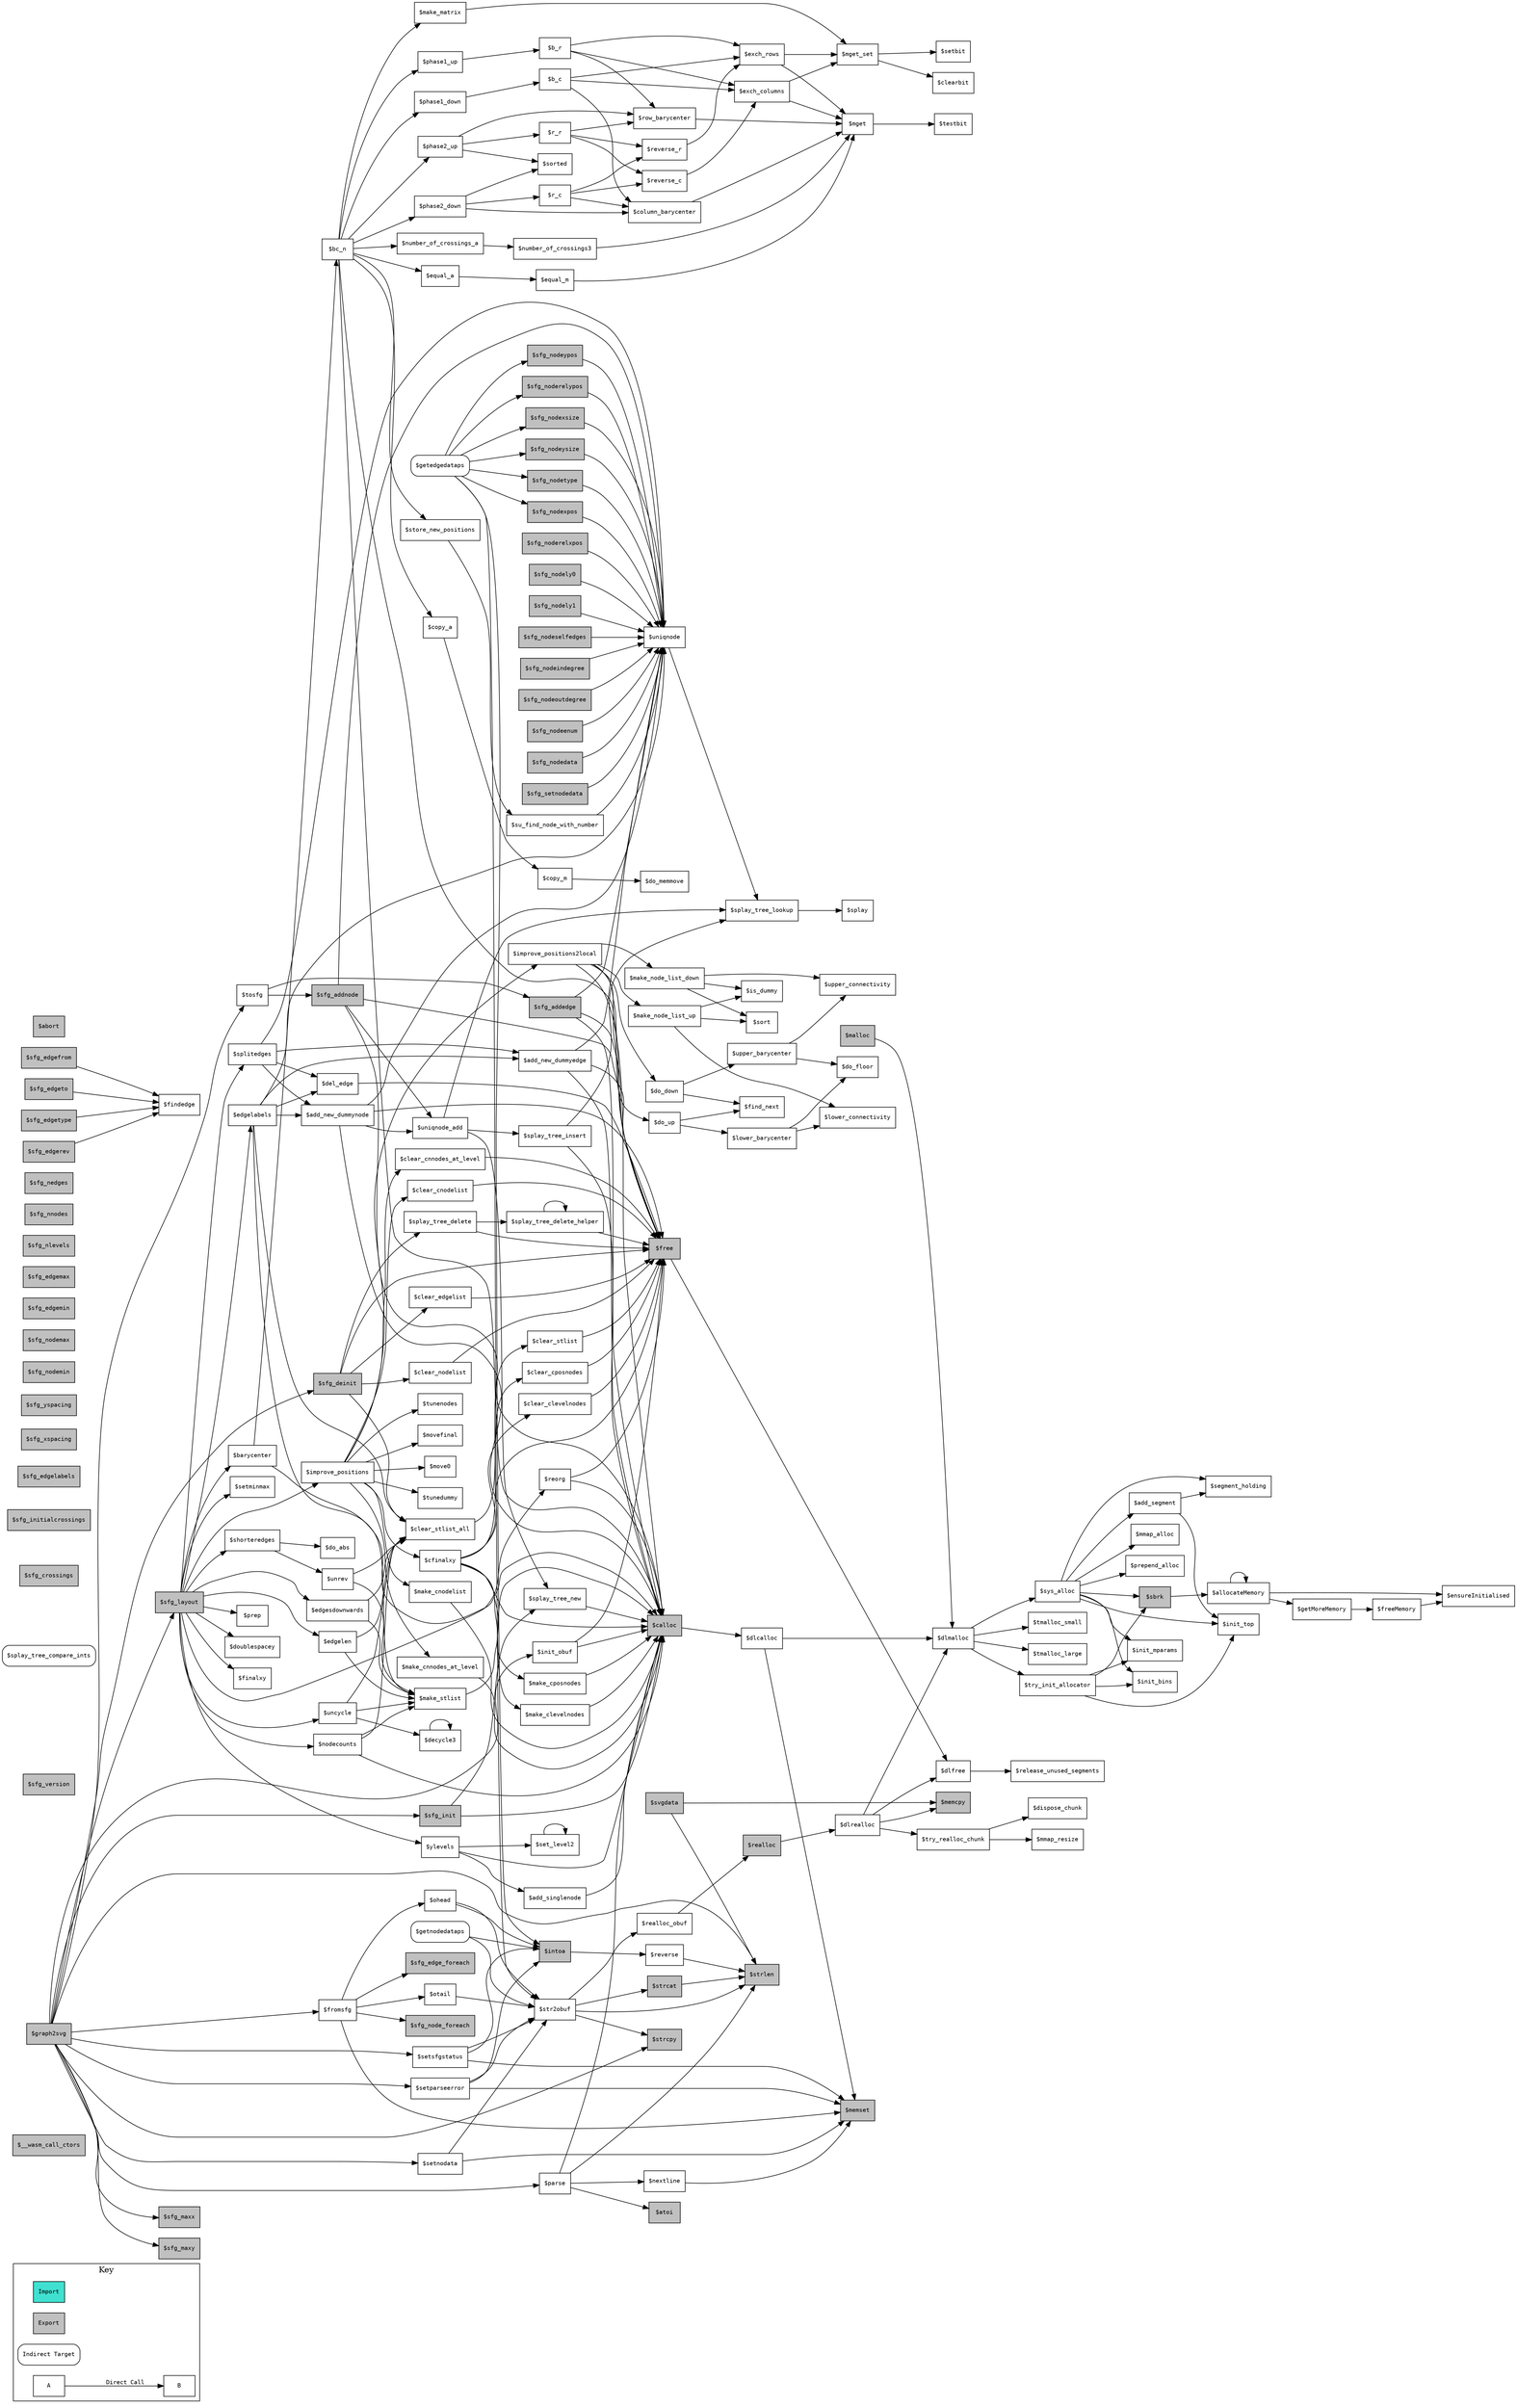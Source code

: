 /* generated with binaryen tools
wasm-opt --print-call-graph graph2svg.wasm
*/
digraph call {
  rankdir = LR;
  subgraph cluster_key {
    node [shape=box, fontname=courier, fontsize=10];
    edge [fontname=courier, fontsize=10];
    label = "Key";
    "Import" [style="filled", fillcolor="turquoise"];
    "Export" [style="filled", fillcolor="gray"];
    "Indirect Target" [style="filled, rounded", fillcolor="white"];
    "A" -> "B" [style="filled, rounded", label = "Direct Call"];
  }

  node [shape=box, fontname=courier, fontsize=10];
  "$__wasm_call_ctors" [style="filled", fillcolor="white"];
  "$graph2svg" [style="filled", fillcolor="white"];
  "$init_obuf" [style="filled", fillcolor="white"];
  "$parse" [style="filled", fillcolor="white"];
  "$setparseerror" [style="filled", fillcolor="white"];
  "$setnodata" [style="filled", fillcolor="white"];
  "$setsfgstatus" [style="filled", fillcolor="white"];
  "$tosfg" [style="filled", fillcolor="white"];
  "$fromsfg" [style="filled", fillcolor="white"];
  "$nextline" [style="filled", fillcolor="white"];
  "$str2obuf" [style="filled", fillcolor="white"];
  "$getnodedataps" [style="filled", fillcolor="white"];
  "$ohead" [style="filled", fillcolor="white"];
  "$getedgedataps" [style="filled", fillcolor="white"];
  "$otail" [style="filled", fillcolor="white"];
  "$svgdata" [style="filled", fillcolor="white"];
  "$realloc_obuf" [style="filled", fillcolor="white"];
  "$strlen" [style="filled", fillcolor="white"];
  "$strcpy" [style="filled", fillcolor="white"];
  "$strcat" [style="filled", fillcolor="white"];
  "$memset" [style="filled", fillcolor="white"];
  "$memcpy" [style="filled", fillcolor="white"];
  "$intoa" [style="filled", fillcolor="white"];
  "$reverse" [style="filled", fillcolor="white"];
  "$atoi" [style="filled", fillcolor="white"];
  "$sfg_version" [style="filled", fillcolor="white"];
  "$sfg_init" [style="filled", fillcolor="white"];
  "$splay_tree_compare_ints" [style="filled", fillcolor="white"];
  "$splay_tree_new" [style="filled", fillcolor="white"];
  "$sfg_deinit" [style="filled", fillcolor="white"];
  "$clear_stlist_all" [style="filled", fillcolor="white"];
  "$clear_edgelist" [style="filled", fillcolor="white"];
  "$clear_nodelist" [style="filled", fillcolor="white"];
  "$splay_tree_delete" [style="filled", fillcolor="white"];
  "$clear_stlist" [style="filled", fillcolor="white"];
  "$splay_tree_delete_helper" [style="filled", fillcolor="white"];
  "$sfg_addnode" [style="filled", fillcolor="white"];
  "$uniqnode" [style="filled", fillcolor="white"];
  "$uniqnode_add" [style="filled", fillcolor="white"];
  "$splay_tree_lookup" [style="filled", fillcolor="white"];
  "$splay_tree_insert" [style="filled", fillcolor="white"];
  "$sfg_addedge" [style="filled", fillcolor="white"];
  "$sfg_layout" [style="filled", fillcolor="white"];
  "$prep" [style="filled", fillcolor="white"];
  "$reorg" [style="filled", fillcolor="white"];
  "$uncycle" [style="filled", fillcolor="white"];
  "$ylevels" [style="filled", fillcolor="white"];
  "$shorteredges" [style="filled", fillcolor="white"];
  "$edgesdownwards" [style="filled", fillcolor="white"];
  "$edgelen" [style="filled", fillcolor="white"];
  "$doublespacey" [style="filled", fillcolor="white"];
  "$edgelabels" [style="filled", fillcolor="white"];
  "$splitedges" [style="filled", fillcolor="white"];
  "$nodecounts" [style="filled", fillcolor="white"];
  "$barycenter" [style="filled", fillcolor="white"];
  "$improve_positions" [style="filled", fillcolor="white"];
  "$finalxy" [style="filled", fillcolor="white"];
  "$setminmax" [style="filled", fillcolor="white"];
  "$make_stlist" [style="filled", fillcolor="white"];
  "$decycle3" [style="filled", fillcolor="white"];
  "$add_singlenode" [style="filled", fillcolor="white"];
  "$set_level2" [style="filled", fillcolor="white"];
  "$unrev" [style="filled", fillcolor="white"];
  "$do_abs" [style="filled", fillcolor="white"];
  "$add_new_dummynode" [style="filled", fillcolor="white"];
  "$add_new_dummyedge" [style="filled", fillcolor="white"];
  "$del_edge" [style="filled", fillcolor="white"];
  "$bc_n" [style="filled", fillcolor="white"];
  "$make_cnodelist" [style="filled", fillcolor="white"];
  "$make_cnnodes_at_level" [style="filled", fillcolor="white"];
  "$improve_positions2local" [style="filled", fillcolor="white"];
  "$move0" [style="filled", fillcolor="white"];
  "$cfinalxy" [style="filled", fillcolor="white"];
  "$tunedummy" [style="filled", fillcolor="white"];
  "$tunenodes" [style="filled", fillcolor="white"];
  "$movefinal" [style="filled", fillcolor="white"];
  "$clear_cnnodes_at_level" [style="filled", fillcolor="white"];
  "$clear_cnodelist" [style="filled", fillcolor="white"];
  "$sfg_crossings" [style="filled", fillcolor="white"];
  "$sfg_initialcrossings" [style="filled", fillcolor="white"];
  "$sfg_edgelabels" [style="filled", fillcolor="white"];
  "$sfg_nodexpos" [style="filled", fillcolor="white"];
  "$sfg_nodeypos" [style="filled", fillcolor="white"];
  "$sfg_noderelxpos" [style="filled", fillcolor="white"];
  "$sfg_noderelypos" [style="filled", fillcolor="white"];
  "$sfg_nodely0" [style="filled", fillcolor="white"];
  "$sfg_nodely1" [style="filled", fillcolor="white"];
  "$sfg_nodexsize" [style="filled", fillcolor="white"];
  "$sfg_nodeysize" [style="filled", fillcolor="white"];
  "$sfg_xspacing" [style="filled", fillcolor="white"];
  "$sfg_yspacing" [style="filled", fillcolor="white"];
  "$sfg_maxx" [style="filled", fillcolor="white"];
  "$sfg_maxy" [style="filled", fillcolor="white"];
  "$sfg_nodemin" [style="filled", fillcolor="white"];
  "$sfg_nodemax" [style="filled", fillcolor="white"];
  "$sfg_edgemin" [style="filled", fillcolor="white"];
  "$sfg_edgemax" [style="filled", fillcolor="white"];
  "$sfg_nlevels" [style="filled", fillcolor="white"];
  "$sfg_nnodes" [style="filled", fillcolor="white"];
  "$sfg_nedges" [style="filled", fillcolor="white"];
  "$sfg_nodetype" [style="filled", fillcolor="white"];
  "$sfg_nodeselfedges" [style="filled", fillcolor="white"];
  "$sfg_nodeindegree" [style="filled", fillcolor="white"];
  "$sfg_nodeoutdegree" [style="filled", fillcolor="white"];
  "$sfg_nodeenum" [style="filled", fillcolor="white"];
  "$sfg_nodedata" [style="filled", fillcolor="white"];
  "$sfg_setnodedata" [style="filled", fillcolor="white"];
  "$sfg_node_foreach" [style="filled", fillcolor="white"];
  "$sfg_edgefrom" [style="filled", fillcolor="white"];
  "$findedge" [style="filled", fillcolor="white"];
  "$sfg_edgeto" [style="filled", fillcolor="white"];
  "$sfg_edgetype" [style="filled", fillcolor="white"];
  "$sfg_edgerev" [style="filled", fillcolor="white"];
  "$sfg_edge_foreach" [style="filled", fillcolor="white"];
  "$splay" [style="filled", fillcolor="white"];
  "$make_matrix" [style="filled", fillcolor="white"];
  "$copy_a" [style="filled", fillcolor="white"];
  "$number_of_crossings_a" [style="filled", fillcolor="white"];
  "$phase1_down" [style="filled", fillcolor="white"];
  "$phase1_up" [style="filled", fillcolor="white"];
  "$equal_a" [style="filled", fillcolor="white"];
  "$phase2_down" [style="filled", fillcolor="white"];
  "$phase2_up" [style="filled", fillcolor="white"];
  "$store_new_positions" [style="filled", fillcolor="white"];
  "$mget_set" [style="filled", fillcolor="white"];
  "$copy_m" [style="filled", fillcolor="white"];
  "$number_of_crossings3" [style="filled", fillcolor="white"];
  "$b_c" [style="filled", fillcolor="white"];
  "$b_r" [style="filled", fillcolor="white"];
  "$equal_m" [style="filled", fillcolor="white"];
  "$column_barycenter" [style="filled", fillcolor="white"];
  "$sorted" [style="filled", fillcolor="white"];
  "$r_c" [style="filled", fillcolor="white"];
  "$row_barycenter" [style="filled", fillcolor="white"];
  "$r_r" [style="filled", fillcolor="white"];
  "$su_find_node_with_number" [style="filled", fillcolor="white"];
  "$setbit" [style="filled", fillcolor="white"];
  "$clearbit" [style="filled", fillcolor="white"];
  "$do_memmove" [style="filled", fillcolor="white"];
  "$mget" [style="filled", fillcolor="white"];
  "$testbit" [style="filled", fillcolor="white"];
  "$exch_columns" [style="filled", fillcolor="white"];
  "$exch_rows" [style="filled", fillcolor="white"];
  "$reverse_c" [style="filled", fillcolor="white"];
  "$reverse_r" [style="filled", fillcolor="white"];
  "$make_node_list_down" [style="filled", fillcolor="white"];
  "$do_down" [style="filled", fillcolor="white"];
  "$make_node_list_up" [style="filled", fillcolor="white"];
  "$do_up" [style="filled", fillcolor="white"];
  "$make_cposnodes" [style="filled", fillcolor="white"];
  "$clear_cposnodes" [style="filled", fillcolor="white"];
  "$make_clevelnodes" [style="filled", fillcolor="white"];
  "$clear_clevelnodes" [style="filled", fillcolor="white"];
  "$is_dummy" [style="filled", fillcolor="white"];
  "$upper_connectivity" [style="filled", fillcolor="white"];
  "$sort" [style="filled", fillcolor="white"];
  "$find_next" [style="filled", fillcolor="white"];
  "$upper_barycenter" [style="filled", fillcolor="white"];
  "$lower_connectivity" [style="filled", fillcolor="white"];
  "$lower_barycenter" [style="filled", fillcolor="white"];
  "$do_floor" [style="filled", fillcolor="white"];
  "$abort" [style="filled", fillcolor="white"];
  "$allocateMemory" [style="filled", fillcolor="white"];
  "$ensureInitialised" [style="filled", fillcolor="white"];
  "$getMoreMemory" [style="filled", fillcolor="white"];
  "$freeMemory" [style="filled", fillcolor="white"];
  "$sbrk" [style="filled", fillcolor="white"];
  "$malloc" [style="filled", fillcolor="white"];
  "$dlmalloc" [style="filled", fillcolor="white"];
  "$try_init_allocator" [style="filled", fillcolor="white"];
  "$tmalloc_small" [style="filled", fillcolor="white"];
  "$tmalloc_large" [style="filled", fillcolor="white"];
  "$sys_alloc" [style="filled", fillcolor="white"];
  "$free" [style="filled", fillcolor="white"];
  "$dlfree" [style="filled", fillcolor="white"];
  "$release_unused_segments" [style="filled", fillcolor="white"];
  "$calloc" [style="filled", fillcolor="white"];
  "$dlcalloc" [style="filled", fillcolor="white"];
  "$realloc" [style="filled", fillcolor="white"];
  "$dlrealloc" [style="filled", fillcolor="white"];
  "$try_realloc_chunk" [style="filled", fillcolor="white"];
  "$init_mparams" [style="filled", fillcolor="white"];
  "$init_bins" [style="filled", fillcolor="white"];
  "$init_top" [style="filled", fillcolor="white"];
  "$mmap_alloc" [style="filled", fillcolor="white"];
  "$segment_holding" [style="filled", fillcolor="white"];
  "$prepend_alloc" [style="filled", fillcolor="white"];
  "$add_segment" [style="filled", fillcolor="white"];
  "$mmap_resize" [style="filled", fillcolor="white"];
  "$dispose_chunk" [style="filled", fillcolor="white"];
  "$__wasm_call_ctors" [style="filled", fillcolor="gray"];
  "$graph2svg" [style="filled", fillcolor="gray"];
  "$strcpy" [style="filled", fillcolor="gray"];
  "$strlen" [style="filled", fillcolor="gray"];
  "$sfg_init" [style="filled", fillcolor="gray"];
  "$sfg_layout" [style="filled", fillcolor="gray"];
  "$sfg_maxx" [style="filled", fillcolor="gray"];
  "$sfg_maxy" [style="filled", fillcolor="gray"];
  "$sfg_deinit" [style="filled", fillcolor="gray"];
  "$free" [style="filled", fillcolor="gray"];
  "$calloc" [style="filled", fillcolor="gray"];
  "$atoi" [style="filled", fillcolor="gray"];
  "$memset" [style="filled", fillcolor="gray"];
  "$intoa" [style="filled", fillcolor="gray"];
  "$sfg_addnode" [style="filled", fillcolor="gray"];
  "$sfg_addedge" [style="filled", fillcolor="gray"];
  "$sfg_node_foreach" [style="filled", fillcolor="gray"];
  "$sfg_edge_foreach" [style="filled", fillcolor="gray"];
  "$svgdata" [style="filled", fillcolor="gray"];
  "$memcpy" [style="filled", fillcolor="gray"];
  "$strcat" [style="filled", fillcolor="gray"];
  "$realloc" [style="filled", fillcolor="gray"];
  "$sfg_nodetype" [style="filled", fillcolor="gray"];
  "$sfg_nodexpos" [style="filled", fillcolor="gray"];
  "$sfg_nodeypos" [style="filled", fillcolor="gray"];
  "$sfg_nodexsize" [style="filled", fillcolor="gray"];
  "$sfg_nodeysize" [style="filled", fillcolor="gray"];
  "$sfg_noderelypos" [style="filled", fillcolor="gray"];
  "$sfg_version" [style="filled", fillcolor="gray"];
  "$sfg_crossings" [style="filled", fillcolor="gray"];
  "$sfg_initialcrossings" [style="filled", fillcolor="gray"];
  "$sfg_edgelabels" [style="filled", fillcolor="gray"];
  "$sfg_noderelxpos" [style="filled", fillcolor="gray"];
  "$sfg_nodely0" [style="filled", fillcolor="gray"];
  "$sfg_nodely1" [style="filled", fillcolor="gray"];
  "$sfg_xspacing" [style="filled", fillcolor="gray"];
  "$sfg_yspacing" [style="filled", fillcolor="gray"];
  "$sfg_nodemin" [style="filled", fillcolor="gray"];
  "$sfg_nodemax" [style="filled", fillcolor="gray"];
  "$sfg_edgemin" [style="filled", fillcolor="gray"];
  "$sfg_edgemax" [style="filled", fillcolor="gray"];
  "$sfg_nlevels" [style="filled", fillcolor="gray"];
  "$sfg_nnodes" [style="filled", fillcolor="gray"];
  "$sfg_nedges" [style="filled", fillcolor="gray"];
  "$sfg_nodeselfedges" [style="filled", fillcolor="gray"];
  "$sfg_nodeindegree" [style="filled", fillcolor="gray"];
  "$sfg_nodeoutdegree" [style="filled", fillcolor="gray"];
  "$sfg_nodeenum" [style="filled", fillcolor="gray"];
  "$sfg_nodedata" [style="filled", fillcolor="gray"];
  "$sfg_setnodedata" [style="filled", fillcolor="gray"];
  "$sfg_edgefrom" [style="filled", fillcolor="gray"];
  "$sfg_edgeto" [style="filled", fillcolor="gray"];
  "$sfg_edgetype" [style="filled", fillcolor="gray"];
  "$sfg_edgerev" [style="filled", fillcolor="gray"];
  "$abort" [style="filled", fillcolor="gray"];
  "$sbrk" [style="filled", fillcolor="gray"];
  "$malloc" [style="filled", fillcolor="gray"];
  "$graph2svg" -> "$strcpy"; // call
  "$graph2svg" -> "$strlen"; // call
  "$graph2svg" -> "$init_obuf"; // call
  "$graph2svg" -> "$parse"; // call
  "$graph2svg" -> "$setparseerror"; // call
  "$graph2svg" -> "$setnodata"; // call
  "$graph2svg" -> "$sfg_init"; // call
  "$graph2svg" -> "$setsfgstatus"; // call
  "$graph2svg" -> "$tosfg"; // call
  "$graph2svg" -> "$sfg_layout"; // call
  "$graph2svg" -> "$sfg_maxx"; // call
  "$graph2svg" -> "$sfg_maxy"; // call
  "$graph2svg" -> "$fromsfg"; // call
  "$graph2svg" -> "$sfg_deinit"; // call
  "$init_obuf" -> "$free"; // call
  "$init_obuf" -> "$calloc"; // call
  "$parse" -> "$nextline"; // call
  "$parse" -> "$strlen"; // call
  "$parse" -> "$atoi"; // call
  "$parse" -> "$calloc"; // call
  "$setparseerror" -> "$memset"; // call
  "$setparseerror" -> "$str2obuf"; // call
  "$setparseerror" -> "$intoa"; // call
  "$setnodata" -> "$memset"; // call
  "$setnodata" -> "$str2obuf"; // call
  "$setsfgstatus" -> "$memset"; // call
  "$setsfgstatus" -> "$str2obuf"; // call
  "$setsfgstatus" -> "$intoa"; // call
  "$tosfg" -> "$sfg_addnode"; // call
  "$tosfg" -> "$sfg_addedge"; // call
  "$fromsfg" -> "$memset"; // call
  "$fromsfg" -> "$ohead"; // call
  "$fromsfg" -> "$sfg_node_foreach"; // call
  "$fromsfg" -> "$sfg_edge_foreach"; // call
  "$fromsfg" -> "$otail"; // call
  "$nextline" -> "$memset"; // call
  "$str2obuf" -> "$strlen"; // call
  "$str2obuf" -> "$realloc_obuf"; // call
  "$str2obuf" -> "$strcpy"; // call
  "$str2obuf" -> "$strcat"; // call
  "$getnodedataps" -> "$str2obuf"; // call
  "$getnodedataps" -> "$intoa"; // call
  "$ohead" -> "$str2obuf"; // call
  "$ohead" -> "$intoa"; // call
  "$getedgedataps" -> "$sfg_nodetype"; // call
  "$getedgedataps" -> "$sfg_nodexpos"; // call
  "$getedgedataps" -> "$sfg_nodeypos"; // call
  "$getedgedataps" -> "$sfg_nodexsize"; // call
  "$getedgedataps" -> "$sfg_nodeysize"; // call
  "$getedgedataps" -> "$sfg_noderelypos"; // call
  "$getedgedataps" -> "$str2obuf"; // call
  "$getedgedataps" -> "$intoa"; // call
  "$otail" -> "$str2obuf"; // call
  "$svgdata" -> "$strlen"; // call
  "$svgdata" -> "$memcpy"; // call
  "$realloc_obuf" -> "$realloc"; // call
  "$strcat" -> "$strlen"; // call
  "$intoa" -> "$reverse"; // call
  "$reverse" -> "$strlen"; // call
  "$sfg_init" -> "$calloc"; // call
  "$sfg_init" -> "$splay_tree_new"; // call
  "$splay_tree_new" -> "$calloc"; // call
  "$sfg_deinit" -> "$free"; // call
  "$sfg_deinit" -> "$clear_stlist_all"; // call
  "$sfg_deinit" -> "$clear_edgelist"; // call
  "$sfg_deinit" -> "$clear_nodelist"; // call
  "$sfg_deinit" -> "$splay_tree_delete"; // call
  "$clear_stlist_all" -> "$clear_stlist"; // call
  "$clear_edgelist" -> "$free"; // call
  "$clear_nodelist" -> "$free"; // call
  "$splay_tree_delete" -> "$splay_tree_delete_helper"; // call
  "$splay_tree_delete" -> "$free"; // call
  "$clear_stlist" -> "$free"; // call
  "$splay_tree_delete_helper" -> "$splay_tree_delete_helper"; // call
  "$splay_tree_delete_helper" -> "$free"; // call
  "$sfg_addnode" -> "$uniqnode"; // call
  "$sfg_addnode" -> "$calloc"; // call
  "$sfg_addnode" -> "$free"; // call
  "$sfg_addnode" -> "$uniqnode_add"; // call
  "$uniqnode" -> "$splay_tree_lookup"; // call
  "$uniqnode_add" -> "$splay_tree_new"; // call
  "$uniqnode_add" -> "$splay_tree_lookup"; // call
  "$uniqnode_add" -> "$splay_tree_insert"; // call
  "$splay_tree_lookup" -> "$splay"; // call
  "$splay_tree_insert" -> "$splay_tree_lookup"; // call
  "$splay_tree_insert" -> "$calloc"; // call
  "$sfg_addedge" -> "$uniqnode"; // call
  "$sfg_addedge" -> "$calloc"; // call
  "$sfg_addedge" -> "$free"; // call
  "$sfg_layout" -> "$prep"; // call
  "$sfg_layout" -> "$reorg"; // call
  "$sfg_layout" -> "$uncycle"; // call
  "$sfg_layout" -> "$ylevels"; // call
  "$sfg_layout" -> "$shorteredges"; // call
  "$sfg_layout" -> "$edgesdownwards"; // call
  "$sfg_layout" -> "$edgelen"; // call
  "$sfg_layout" -> "$doublespacey"; // call
  "$sfg_layout" -> "$edgelabels"; // call
  "$sfg_layout" -> "$splitedges"; // call
  "$sfg_layout" -> "$nodecounts"; // call
  "$sfg_layout" -> "$barycenter"; // call
  "$sfg_layout" -> "$improve_positions"; // call
  "$sfg_layout" -> "$finalxy"; // call
  "$sfg_layout" -> "$setminmax"; // call
  "$reorg" -> "$calloc"; // call
  "$reorg" -> "$free"; // call
  "$uncycle" -> "$clear_stlist_all"; // call
  "$uncycle" -> "$make_stlist"; // call
  "$uncycle" -> "$decycle3"; // call
  "$ylevels" -> "$add_singlenode"; // call
  "$ylevels" -> "$set_level2"; // call
  "$ylevels" -> "$calloc"; // call
  "$shorteredges" -> "$unrev"; // call
  "$shorteredges" -> "$do_abs"; // call
  "$edgesdownwards" -> "$clear_stlist_all"; // call
  "$edgesdownwards" -> "$make_stlist"; // call
  "$edgelen" -> "$clear_stlist_all"; // call
  "$edgelen" -> "$make_stlist"; // call
  "$edgelabels" -> "$add_new_dummynode"; // call
  "$edgelabels" -> "$uniqnode"; // call
  "$edgelabels" -> "$add_new_dummyedge"; // call
  "$edgelabels" -> "$del_edge"; // call
  "$edgelabels" -> "$clear_stlist_all"; // call
  "$edgelabels" -> "$make_stlist"; // call
  "$splitedges" -> "$add_new_dummynode"; // call
  "$splitedges" -> "$uniqnode"; // call
  "$splitedges" -> "$add_new_dummyedge"; // call
  "$splitedges" -> "$del_edge"; // call
  "$nodecounts" -> "$clear_stlist_all"; // call
  "$nodecounts" -> "$make_stlist"; // call
  "$nodecounts" -> "$calloc"; // call
  "$barycenter" -> "$calloc"; // call
  "$barycenter" -> "$bc_n"; // call
  "$improve_positions" -> "$make_cnodelist"; // call
  "$improve_positions" -> "$make_cnnodes_at_level"; // call
  "$improve_positions" -> "$improve_positions2local"; // call
  "$improve_positions" -> "$move0"; // call
  "$improve_positions" -> "$cfinalxy"; // call
  "$improve_positions" -> "$tunedummy"; // call
  "$improve_positions" -> "$tunenodes"; // call
  "$improve_positions" -> "$movefinal"; // call
  "$improve_positions" -> "$clear_cnnodes_at_level"; // call
  "$improve_positions" -> "$clear_cnodelist"; // call
  "$make_stlist" -> "$calloc"; // call
  "$decycle3" -> "$decycle3"; // call
  "$add_singlenode" -> "$calloc"; // call
  "$set_level2" -> "$set_level2"; // call
  "$unrev" -> "$clear_stlist_all"; // call
  "$unrev" -> "$make_stlist"; // call
  "$add_new_dummynode" -> "$uniqnode"; // call
  "$add_new_dummynode" -> "$calloc"; // call
  "$add_new_dummynode" -> "$uniqnode_add"; // call
  "$add_new_dummynode" -> "$free"; // call
  "$add_new_dummyedge" -> "$uniqnode"; // call
  "$add_new_dummyedge" -> "$calloc"; // call
  "$add_new_dummyedge" -> "$free"; // call
  "$del_edge" -> "$free"; // call
  "$bc_n" -> "$calloc"; // call
  "$bc_n" -> "$make_matrix"; // call
  "$bc_n" -> "$copy_a"; // call
  "$bc_n" -> "$number_of_crossings_a"; // call
  "$bc_n" -> "$phase1_down"; // call
  "$bc_n" -> "$phase1_up"; // call
  "$bc_n" -> "$equal_a"; // call
  "$bc_n" -> "$phase2_down"; // call
  "$bc_n" -> "$phase2_up"; // call
  "$bc_n" -> "$store_new_positions"; // call
  "$bc_n" -> "$free"; // call
  "$make_cnodelist" -> "$calloc"; // call
  "$make_cnnodes_at_level" -> "$calloc"; // call
  "$improve_positions2local" -> "$calloc"; // call
  "$improve_positions2local" -> "$make_node_list_down"; // call
  "$improve_positions2local" -> "$do_down"; // call
  "$improve_positions2local" -> "$free"; // call
  "$improve_positions2local" -> "$make_node_list_up"; // call
  "$improve_positions2local" -> "$do_up"; // call
  "$cfinalxy" -> "$make_cposnodes"; // call
  "$cfinalxy" -> "$clear_cposnodes"; // call
  "$cfinalxy" -> "$make_clevelnodes"; // call
  "$cfinalxy" -> "$calloc"; // call
  "$cfinalxy" -> "$clear_clevelnodes"; // call
  "$cfinalxy" -> "$free"; // call
  "$clear_cnnodes_at_level" -> "$free"; // call
  "$clear_cnodelist" -> "$free"; // call
  "$sfg_nodexpos" -> "$uniqnode"; // call
  "$sfg_nodeypos" -> "$uniqnode"; // call
  "$sfg_noderelxpos" -> "$uniqnode"; // call
  "$sfg_noderelypos" -> "$uniqnode"; // call
  "$sfg_nodely0" -> "$uniqnode"; // call
  "$sfg_nodely1" -> "$uniqnode"; // call
  "$sfg_nodexsize" -> "$uniqnode"; // call
  "$sfg_nodeysize" -> "$uniqnode"; // call
  "$sfg_nodetype" -> "$uniqnode"; // call
  "$sfg_nodeselfedges" -> "$uniqnode"; // call
  "$sfg_nodeindegree" -> "$uniqnode"; // call
  "$sfg_nodeoutdegree" -> "$uniqnode"; // call
  "$sfg_nodeenum" -> "$uniqnode"; // call
  "$sfg_nodedata" -> "$uniqnode"; // call
  "$sfg_setnodedata" -> "$uniqnode"; // call
  "$sfg_edgefrom" -> "$findedge"; // call
  "$sfg_edgeto" -> "$findedge"; // call
  "$sfg_edgetype" -> "$findedge"; // call
  "$sfg_edgerev" -> "$findedge"; // call
  "$make_matrix" -> "$mget_set"; // call
  "$copy_a" -> "$copy_m"; // call
  "$number_of_crossings_a" -> "$number_of_crossings3"; // call
  "$phase1_down" -> "$b_c"; // call
  "$phase1_up" -> "$b_r"; // call
  "$equal_a" -> "$equal_m"; // call
  "$phase2_down" -> "$column_barycenter"; // call
  "$phase2_down" -> "$sorted"; // call
  "$phase2_down" -> "$r_c"; // call
  "$phase2_up" -> "$row_barycenter"; // call
  "$phase2_up" -> "$sorted"; // call
  "$phase2_up" -> "$r_r"; // call
  "$store_new_positions" -> "$su_find_node_with_number"; // call
  "$mget_set" -> "$setbit"; // call
  "$mget_set" -> "$clearbit"; // call
  "$copy_m" -> "$do_memmove"; // call
  "$number_of_crossings3" -> "$mget"; // call
  "$b_c" -> "$column_barycenter"; // call
  "$b_c" -> "$exch_columns"; // call
  "$b_c" -> "$exch_rows"; // call
  "$b_r" -> "$row_barycenter"; // call
  "$b_r" -> "$exch_rows"; // call
  "$b_r" -> "$exch_columns"; // call
  "$equal_m" -> "$mget"; // call
  "$column_barycenter" -> "$mget"; // call
  "$r_c" -> "$column_barycenter"; // call
  "$r_c" -> "$reverse_c"; // call
  "$r_c" -> "$reverse_r"; // call
  "$row_barycenter" -> "$mget"; // call
  "$r_r" -> "$row_barycenter"; // call
  "$r_r" -> "$reverse_r"; // call
  "$r_r" -> "$reverse_c"; // call
  "$su_find_node_with_number" -> "$uniqnode"; // call
  "$mget" -> "$testbit"; // call
  "$exch_columns" -> "$mget"; // call
  "$exch_columns" -> "$mget_set"; // call
  "$exch_rows" -> "$mget"; // call
  "$exch_rows" -> "$mget_set"; // call
  "$reverse_c" -> "$exch_columns"; // call
  "$reverse_r" -> "$exch_rows"; // call
  "$make_node_list_down" -> "$is_dummy"; // call
  "$make_node_list_down" -> "$upper_connectivity"; // call
  "$make_node_list_down" -> "$sort"; // call
  "$do_down" -> "$find_next"; // call
  "$do_down" -> "$upper_barycenter"; // call
  "$make_node_list_up" -> "$is_dummy"; // call
  "$make_node_list_up" -> "$lower_connectivity"; // call
  "$make_node_list_up" -> "$sort"; // call
  "$do_up" -> "$find_next"; // call
  "$do_up" -> "$lower_barycenter"; // call
  "$make_cposnodes" -> "$calloc"; // call
  "$clear_cposnodes" -> "$free"; // call
  "$make_clevelnodes" -> "$calloc"; // call
  "$clear_clevelnodes" -> "$free"; // call
  "$upper_barycenter" -> "$upper_connectivity"; // call
  "$upper_barycenter" -> "$do_floor"; // call
  "$lower_barycenter" -> "$lower_connectivity"; // call
  "$lower_barycenter" -> "$do_floor"; // call
  "$allocateMemory" -> "$ensureInitialised"; // call
  "$allocateMemory" -> "$getMoreMemory"; // call
  "$allocateMemory" -> "$allocateMemory"; // call
  "$getMoreMemory" -> "$freeMemory"; // call
  "$freeMemory" -> "$ensureInitialised"; // call
  "$sbrk" -> "$allocateMemory"; // call
  "$malloc" -> "$dlmalloc"; // call
  "$dlmalloc" -> "$try_init_allocator"; // call
  "$dlmalloc" -> "$tmalloc_small"; // call
  "$dlmalloc" -> "$tmalloc_large"; // call
  "$dlmalloc" -> "$sys_alloc"; // call
  "$try_init_allocator" -> "$sbrk"; // call
  "$try_init_allocator" -> "$init_mparams"; // call
  "$try_init_allocator" -> "$init_bins"; // call
  "$try_init_allocator" -> "$init_top"; // call
  "$sys_alloc" -> "$init_mparams"; // call
  "$sys_alloc" -> "$mmap_alloc"; // call
  "$sys_alloc" -> "$segment_holding"; // call
  "$sys_alloc" -> "$sbrk"; // call
  "$sys_alloc" -> "$init_bins"; // call
  "$sys_alloc" -> "$init_top"; // call
  "$sys_alloc" -> "$prepend_alloc"; // call
  "$sys_alloc" -> "$add_segment"; // call
  "$free" -> "$dlfree"; // call
  "$dlfree" -> "$release_unused_segments"; // call
  "$calloc" -> "$dlcalloc"; // call
  "$dlcalloc" -> "$dlmalloc"; // call
  "$dlcalloc" -> "$memset"; // call
  "$realloc" -> "$dlrealloc"; // call
  "$dlrealloc" -> "$dlmalloc"; // call
  "$dlrealloc" -> "$try_realloc_chunk"; // call
  "$dlrealloc" -> "$memcpy"; // call
  "$dlrealloc" -> "$dlfree"; // call
  "$try_realloc_chunk" -> "$mmap_resize"; // call
  "$try_realloc_chunk" -> "$dispose_chunk"; // call
  "$add_segment" -> "$segment_holding"; // call
  "$add_segment" -> "$init_top"; // call
  "$getnodedataps" [style="filled, rounded"];
  "$getedgedataps" [style="filled, rounded"];
  "$splay_tree_compare_ints" [style="filled, rounded"];
}

